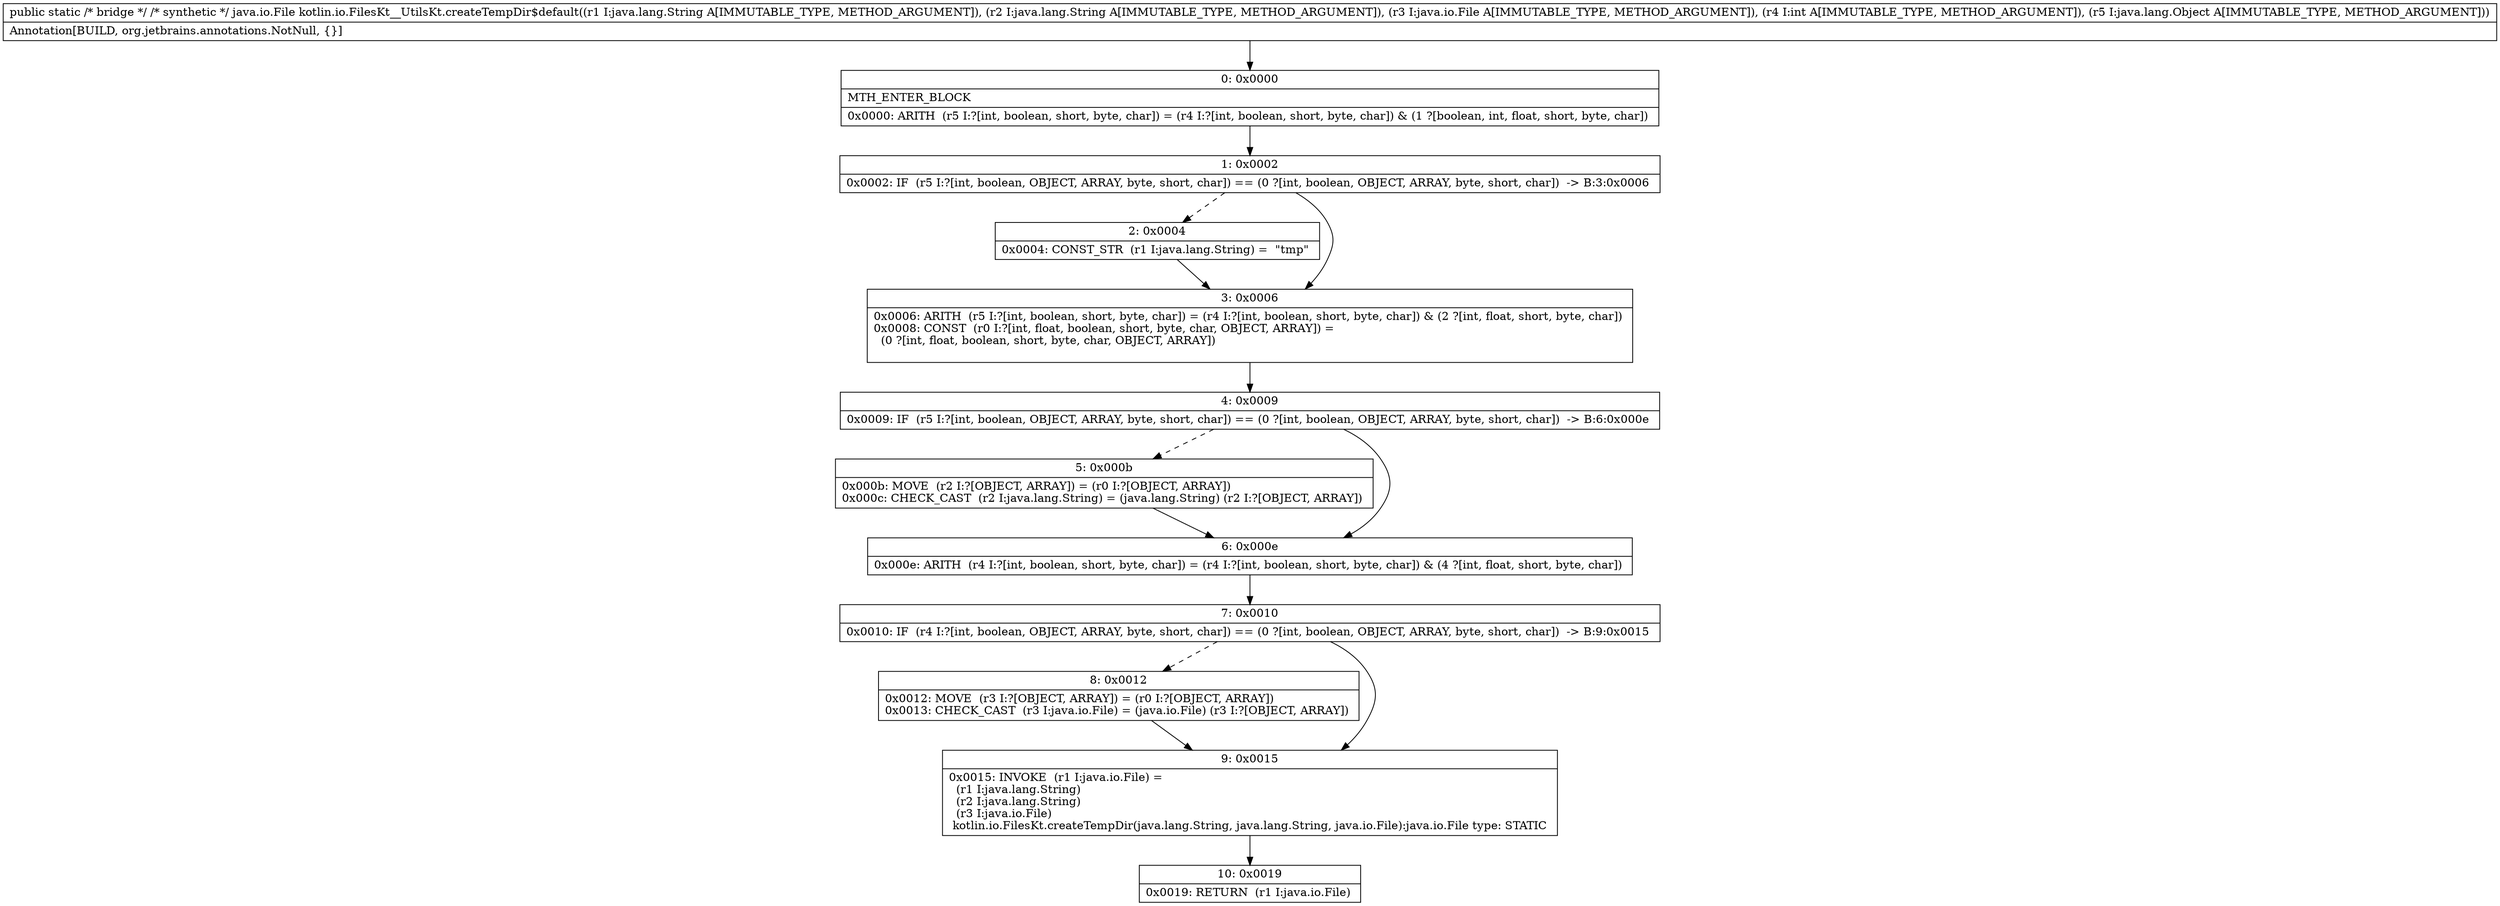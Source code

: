digraph "CFG forkotlin.io.FilesKt__UtilsKt.createTempDir$default(Ljava\/lang\/String;Ljava\/lang\/String;Ljava\/io\/File;ILjava\/lang\/Object;)Ljava\/io\/File;" {
Node_0 [shape=record,label="{0\:\ 0x0000|MTH_ENTER_BLOCK\l|0x0000: ARITH  (r5 I:?[int, boolean, short, byte, char]) = (r4 I:?[int, boolean, short, byte, char]) & (1 ?[boolean, int, float, short, byte, char]) \l}"];
Node_1 [shape=record,label="{1\:\ 0x0002|0x0002: IF  (r5 I:?[int, boolean, OBJECT, ARRAY, byte, short, char]) == (0 ?[int, boolean, OBJECT, ARRAY, byte, short, char])  \-\> B:3:0x0006 \l}"];
Node_2 [shape=record,label="{2\:\ 0x0004|0x0004: CONST_STR  (r1 I:java.lang.String) =  \"tmp\" \l}"];
Node_3 [shape=record,label="{3\:\ 0x0006|0x0006: ARITH  (r5 I:?[int, boolean, short, byte, char]) = (r4 I:?[int, boolean, short, byte, char]) & (2 ?[int, float, short, byte, char]) \l0x0008: CONST  (r0 I:?[int, float, boolean, short, byte, char, OBJECT, ARRAY]) = \l  (0 ?[int, float, boolean, short, byte, char, OBJECT, ARRAY])\l \l}"];
Node_4 [shape=record,label="{4\:\ 0x0009|0x0009: IF  (r5 I:?[int, boolean, OBJECT, ARRAY, byte, short, char]) == (0 ?[int, boolean, OBJECT, ARRAY, byte, short, char])  \-\> B:6:0x000e \l}"];
Node_5 [shape=record,label="{5\:\ 0x000b|0x000b: MOVE  (r2 I:?[OBJECT, ARRAY]) = (r0 I:?[OBJECT, ARRAY]) \l0x000c: CHECK_CAST  (r2 I:java.lang.String) = (java.lang.String) (r2 I:?[OBJECT, ARRAY]) \l}"];
Node_6 [shape=record,label="{6\:\ 0x000e|0x000e: ARITH  (r4 I:?[int, boolean, short, byte, char]) = (r4 I:?[int, boolean, short, byte, char]) & (4 ?[int, float, short, byte, char]) \l}"];
Node_7 [shape=record,label="{7\:\ 0x0010|0x0010: IF  (r4 I:?[int, boolean, OBJECT, ARRAY, byte, short, char]) == (0 ?[int, boolean, OBJECT, ARRAY, byte, short, char])  \-\> B:9:0x0015 \l}"];
Node_8 [shape=record,label="{8\:\ 0x0012|0x0012: MOVE  (r3 I:?[OBJECT, ARRAY]) = (r0 I:?[OBJECT, ARRAY]) \l0x0013: CHECK_CAST  (r3 I:java.io.File) = (java.io.File) (r3 I:?[OBJECT, ARRAY]) \l}"];
Node_9 [shape=record,label="{9\:\ 0x0015|0x0015: INVOKE  (r1 I:java.io.File) = \l  (r1 I:java.lang.String)\l  (r2 I:java.lang.String)\l  (r3 I:java.io.File)\l kotlin.io.FilesKt.createTempDir(java.lang.String, java.lang.String, java.io.File):java.io.File type: STATIC \l}"];
Node_10 [shape=record,label="{10\:\ 0x0019|0x0019: RETURN  (r1 I:java.io.File) \l}"];
MethodNode[shape=record,label="{public static \/* bridge *\/ \/* synthetic *\/ java.io.File kotlin.io.FilesKt__UtilsKt.createTempDir$default((r1 I:java.lang.String A[IMMUTABLE_TYPE, METHOD_ARGUMENT]), (r2 I:java.lang.String A[IMMUTABLE_TYPE, METHOD_ARGUMENT]), (r3 I:java.io.File A[IMMUTABLE_TYPE, METHOD_ARGUMENT]), (r4 I:int A[IMMUTABLE_TYPE, METHOD_ARGUMENT]), (r5 I:java.lang.Object A[IMMUTABLE_TYPE, METHOD_ARGUMENT]))  | Annotation[BUILD, org.jetbrains.annotations.NotNull, \{\}]\l}"];
MethodNode -> Node_0;
Node_0 -> Node_1;
Node_1 -> Node_2[style=dashed];
Node_1 -> Node_3;
Node_2 -> Node_3;
Node_3 -> Node_4;
Node_4 -> Node_5[style=dashed];
Node_4 -> Node_6;
Node_5 -> Node_6;
Node_6 -> Node_7;
Node_7 -> Node_8[style=dashed];
Node_7 -> Node_9;
Node_8 -> Node_9;
Node_9 -> Node_10;
}

